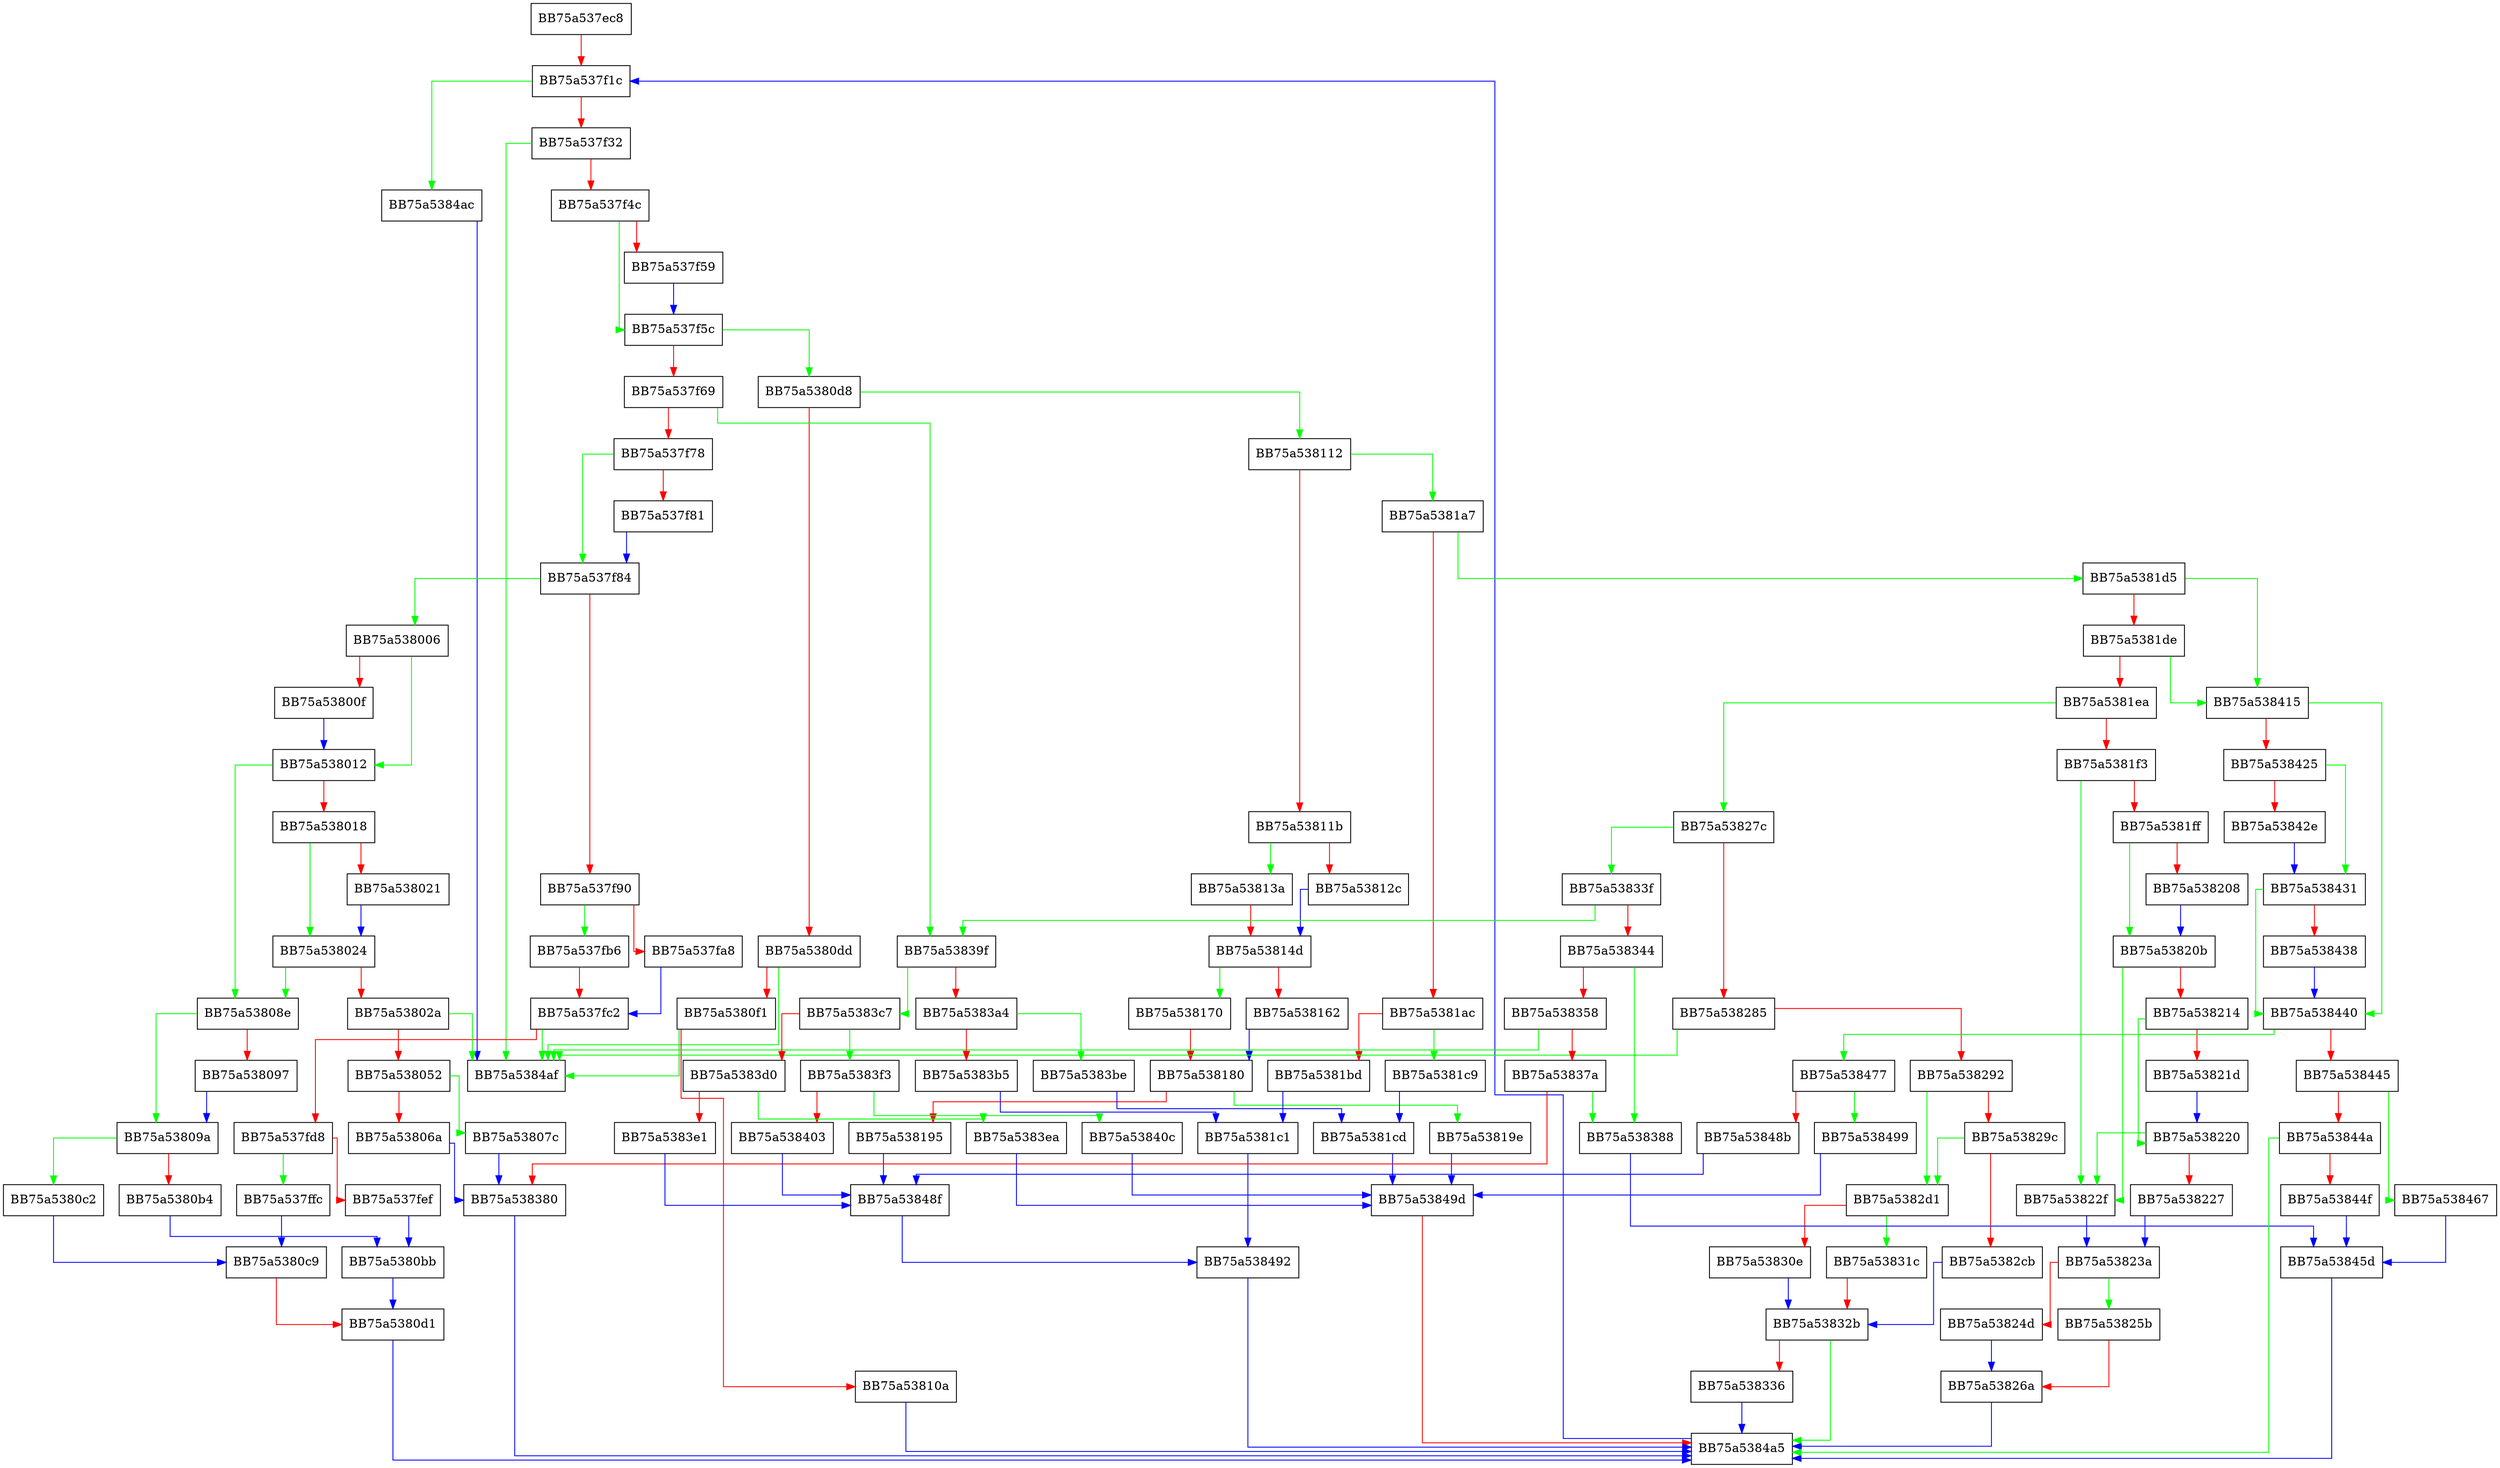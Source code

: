 digraph tokenise {
  node [shape="box"];
  graph [splines=ortho];
  BB75a537ec8 -> BB75a537f1c [color="red"];
  BB75a537f1c -> BB75a5384ac [color="green"];
  BB75a537f1c -> BB75a537f32 [color="red"];
  BB75a537f32 -> BB75a5384af [color="green"];
  BB75a537f32 -> BB75a537f4c [color="red"];
  BB75a537f4c -> BB75a537f5c [color="green"];
  BB75a537f4c -> BB75a537f59 [color="red"];
  BB75a537f59 -> BB75a537f5c [color="blue"];
  BB75a537f5c -> BB75a5380d8 [color="green"];
  BB75a537f5c -> BB75a537f69 [color="red"];
  BB75a537f69 -> BB75a53839f [color="green"];
  BB75a537f69 -> BB75a537f78 [color="red"];
  BB75a537f78 -> BB75a537f84 [color="green"];
  BB75a537f78 -> BB75a537f81 [color="red"];
  BB75a537f81 -> BB75a537f84 [color="blue"];
  BB75a537f84 -> BB75a538006 [color="green"];
  BB75a537f84 -> BB75a537f90 [color="red"];
  BB75a537f90 -> BB75a537fb6 [color="green"];
  BB75a537f90 -> BB75a537fa8 [color="red"];
  BB75a537fa8 -> BB75a537fc2 [color="blue"];
  BB75a537fb6 -> BB75a537fc2 [color="red"];
  BB75a537fc2 -> BB75a5384af [color="green"];
  BB75a537fc2 -> BB75a537fd8 [color="red"];
  BB75a537fd8 -> BB75a537ffc [color="green"];
  BB75a537fd8 -> BB75a537fef [color="red"];
  BB75a537fef -> BB75a5380bb [color="blue"];
  BB75a537ffc -> BB75a5380c9 [color="blue"];
  BB75a538006 -> BB75a538012 [color="green"];
  BB75a538006 -> BB75a53800f [color="red"];
  BB75a53800f -> BB75a538012 [color="blue"];
  BB75a538012 -> BB75a53808e [color="green"];
  BB75a538012 -> BB75a538018 [color="red"];
  BB75a538018 -> BB75a538024 [color="green"];
  BB75a538018 -> BB75a538021 [color="red"];
  BB75a538021 -> BB75a538024 [color="blue"];
  BB75a538024 -> BB75a53808e [color="green"];
  BB75a538024 -> BB75a53802a [color="red"];
  BB75a53802a -> BB75a5384af [color="green"];
  BB75a53802a -> BB75a538052 [color="red"];
  BB75a538052 -> BB75a53807c [color="green"];
  BB75a538052 -> BB75a53806a [color="red"];
  BB75a53806a -> BB75a538380 [color="blue"];
  BB75a53807c -> BB75a538380 [color="blue"];
  BB75a53808e -> BB75a53809a [color="green"];
  BB75a53808e -> BB75a538097 [color="red"];
  BB75a538097 -> BB75a53809a [color="blue"];
  BB75a53809a -> BB75a5380c2 [color="green"];
  BB75a53809a -> BB75a5380b4 [color="red"];
  BB75a5380b4 -> BB75a5380bb [color="blue"];
  BB75a5380bb -> BB75a5380d1 [color="blue"];
  BB75a5380c2 -> BB75a5380c9 [color="blue"];
  BB75a5380c9 -> BB75a5380d1 [color="red"];
  BB75a5380d1 -> BB75a5384a5 [color="blue"];
  BB75a5380d8 -> BB75a538112 [color="green"];
  BB75a5380d8 -> BB75a5380dd [color="red"];
  BB75a5380dd -> BB75a5384af [color="green"];
  BB75a5380dd -> BB75a5380f1 [color="red"];
  BB75a5380f1 -> BB75a5384af [color="green"];
  BB75a5380f1 -> BB75a53810a [color="red"];
  BB75a53810a -> BB75a5384a5 [color="blue"];
  BB75a538112 -> BB75a5381a7 [color="green"];
  BB75a538112 -> BB75a53811b [color="red"];
  BB75a53811b -> BB75a53813a [color="green"];
  BB75a53811b -> BB75a53812c [color="red"];
  BB75a53812c -> BB75a53814d [color="blue"];
  BB75a53813a -> BB75a53814d [color="red"];
  BB75a53814d -> BB75a538170 [color="green"];
  BB75a53814d -> BB75a538162 [color="red"];
  BB75a538162 -> BB75a538180 [color="blue"];
  BB75a538170 -> BB75a538180 [color="red"];
  BB75a538180 -> BB75a53819e [color="green"];
  BB75a538180 -> BB75a538195 [color="red"];
  BB75a538195 -> BB75a53848f [color="blue"];
  BB75a53819e -> BB75a53849d [color="blue"];
  BB75a5381a7 -> BB75a5381d5 [color="green"];
  BB75a5381a7 -> BB75a5381ac [color="red"];
  BB75a5381ac -> BB75a5381c9 [color="green"];
  BB75a5381ac -> BB75a5381bd [color="red"];
  BB75a5381bd -> BB75a5381c1 [color="blue"];
  BB75a5381c1 -> BB75a538492 [color="blue"];
  BB75a5381c9 -> BB75a5381cd [color="blue"];
  BB75a5381cd -> BB75a53849d [color="blue"];
  BB75a5381d5 -> BB75a538415 [color="green"];
  BB75a5381d5 -> BB75a5381de [color="red"];
  BB75a5381de -> BB75a538415 [color="green"];
  BB75a5381de -> BB75a5381ea [color="red"];
  BB75a5381ea -> BB75a53827c [color="green"];
  BB75a5381ea -> BB75a5381f3 [color="red"];
  BB75a5381f3 -> BB75a53822f [color="green"];
  BB75a5381f3 -> BB75a5381ff [color="red"];
  BB75a5381ff -> BB75a53820b [color="green"];
  BB75a5381ff -> BB75a538208 [color="red"];
  BB75a538208 -> BB75a53820b [color="blue"];
  BB75a53820b -> BB75a53822f [color="green"];
  BB75a53820b -> BB75a538214 [color="red"];
  BB75a538214 -> BB75a538220 [color="green"];
  BB75a538214 -> BB75a53821d [color="red"];
  BB75a53821d -> BB75a538220 [color="blue"];
  BB75a538220 -> BB75a53822f [color="green"];
  BB75a538220 -> BB75a538227 [color="red"];
  BB75a538227 -> BB75a53823a [color="blue"];
  BB75a53822f -> BB75a53823a [color="blue"];
  BB75a53823a -> BB75a53825b [color="green"];
  BB75a53823a -> BB75a53824d [color="red"];
  BB75a53824d -> BB75a53826a [color="blue"];
  BB75a53825b -> BB75a53826a [color="red"];
  BB75a53826a -> BB75a5384a5 [color="blue"];
  BB75a53827c -> BB75a53833f [color="green"];
  BB75a53827c -> BB75a538285 [color="red"];
  BB75a538285 -> BB75a5384af [color="green"];
  BB75a538285 -> BB75a538292 [color="red"];
  BB75a538292 -> BB75a5382d1 [color="green"];
  BB75a538292 -> BB75a53829c [color="red"];
  BB75a53829c -> BB75a5382d1 [color="green"];
  BB75a53829c -> BB75a5382cb [color="red"];
  BB75a5382cb -> BB75a53832b [color="blue"];
  BB75a5382d1 -> BB75a53831c [color="green"];
  BB75a5382d1 -> BB75a53830e [color="red"];
  BB75a53830e -> BB75a53832b [color="blue"];
  BB75a53831c -> BB75a53832b [color="red"];
  BB75a53832b -> BB75a5384a5 [color="green"];
  BB75a53832b -> BB75a538336 [color="red"];
  BB75a538336 -> BB75a5384a5 [color="blue"];
  BB75a53833f -> BB75a53839f [color="green"];
  BB75a53833f -> BB75a538344 [color="red"];
  BB75a538344 -> BB75a538388 [color="green"];
  BB75a538344 -> BB75a538358 [color="red"];
  BB75a538358 -> BB75a5384af [color="green"];
  BB75a538358 -> BB75a53837a [color="red"];
  BB75a53837a -> BB75a538388 [color="green"];
  BB75a53837a -> BB75a538380 [color="red"];
  BB75a538380 -> BB75a5384a5 [color="blue"];
  BB75a538388 -> BB75a53845d [color="blue"];
  BB75a53839f -> BB75a5383c7 [color="green"];
  BB75a53839f -> BB75a5383a4 [color="red"];
  BB75a5383a4 -> BB75a5383be [color="green"];
  BB75a5383a4 -> BB75a5383b5 [color="red"];
  BB75a5383b5 -> BB75a5381c1 [color="blue"];
  BB75a5383be -> BB75a5381cd [color="blue"];
  BB75a5383c7 -> BB75a5383f3 [color="green"];
  BB75a5383c7 -> BB75a5383d0 [color="red"];
  BB75a5383d0 -> BB75a5383ea [color="green"];
  BB75a5383d0 -> BB75a5383e1 [color="red"];
  BB75a5383e1 -> BB75a53848f [color="blue"];
  BB75a5383ea -> BB75a53849d [color="blue"];
  BB75a5383f3 -> BB75a53840c [color="green"];
  BB75a5383f3 -> BB75a538403 [color="red"];
  BB75a538403 -> BB75a53848f [color="blue"];
  BB75a53840c -> BB75a53849d [color="blue"];
  BB75a538415 -> BB75a538440 [color="green"];
  BB75a538415 -> BB75a538425 [color="red"];
  BB75a538425 -> BB75a538431 [color="green"];
  BB75a538425 -> BB75a53842e [color="red"];
  BB75a53842e -> BB75a538431 [color="blue"];
  BB75a538431 -> BB75a538440 [color="green"];
  BB75a538431 -> BB75a538438 [color="red"];
  BB75a538438 -> BB75a538440 [color="blue"];
  BB75a538440 -> BB75a538477 [color="green"];
  BB75a538440 -> BB75a538445 [color="red"];
  BB75a538445 -> BB75a538467 [color="green"];
  BB75a538445 -> BB75a53844a [color="red"];
  BB75a53844a -> BB75a5384a5 [color="green"];
  BB75a53844a -> BB75a53844f [color="red"];
  BB75a53844f -> BB75a53845d [color="blue"];
  BB75a53845d -> BB75a5384a5 [color="blue"];
  BB75a538467 -> BB75a53845d [color="blue"];
  BB75a538477 -> BB75a538499 [color="green"];
  BB75a538477 -> BB75a53848b [color="red"];
  BB75a53848b -> BB75a53848f [color="blue"];
  BB75a53848f -> BB75a538492 [color="blue"];
  BB75a538492 -> BB75a5384a5 [color="blue"];
  BB75a538499 -> BB75a53849d [color="blue"];
  BB75a53849d -> BB75a5384a5 [color="red"];
  BB75a5384a5 -> BB75a537f1c [color="blue"];
  BB75a5384ac -> BB75a5384af [color="blue"];
}